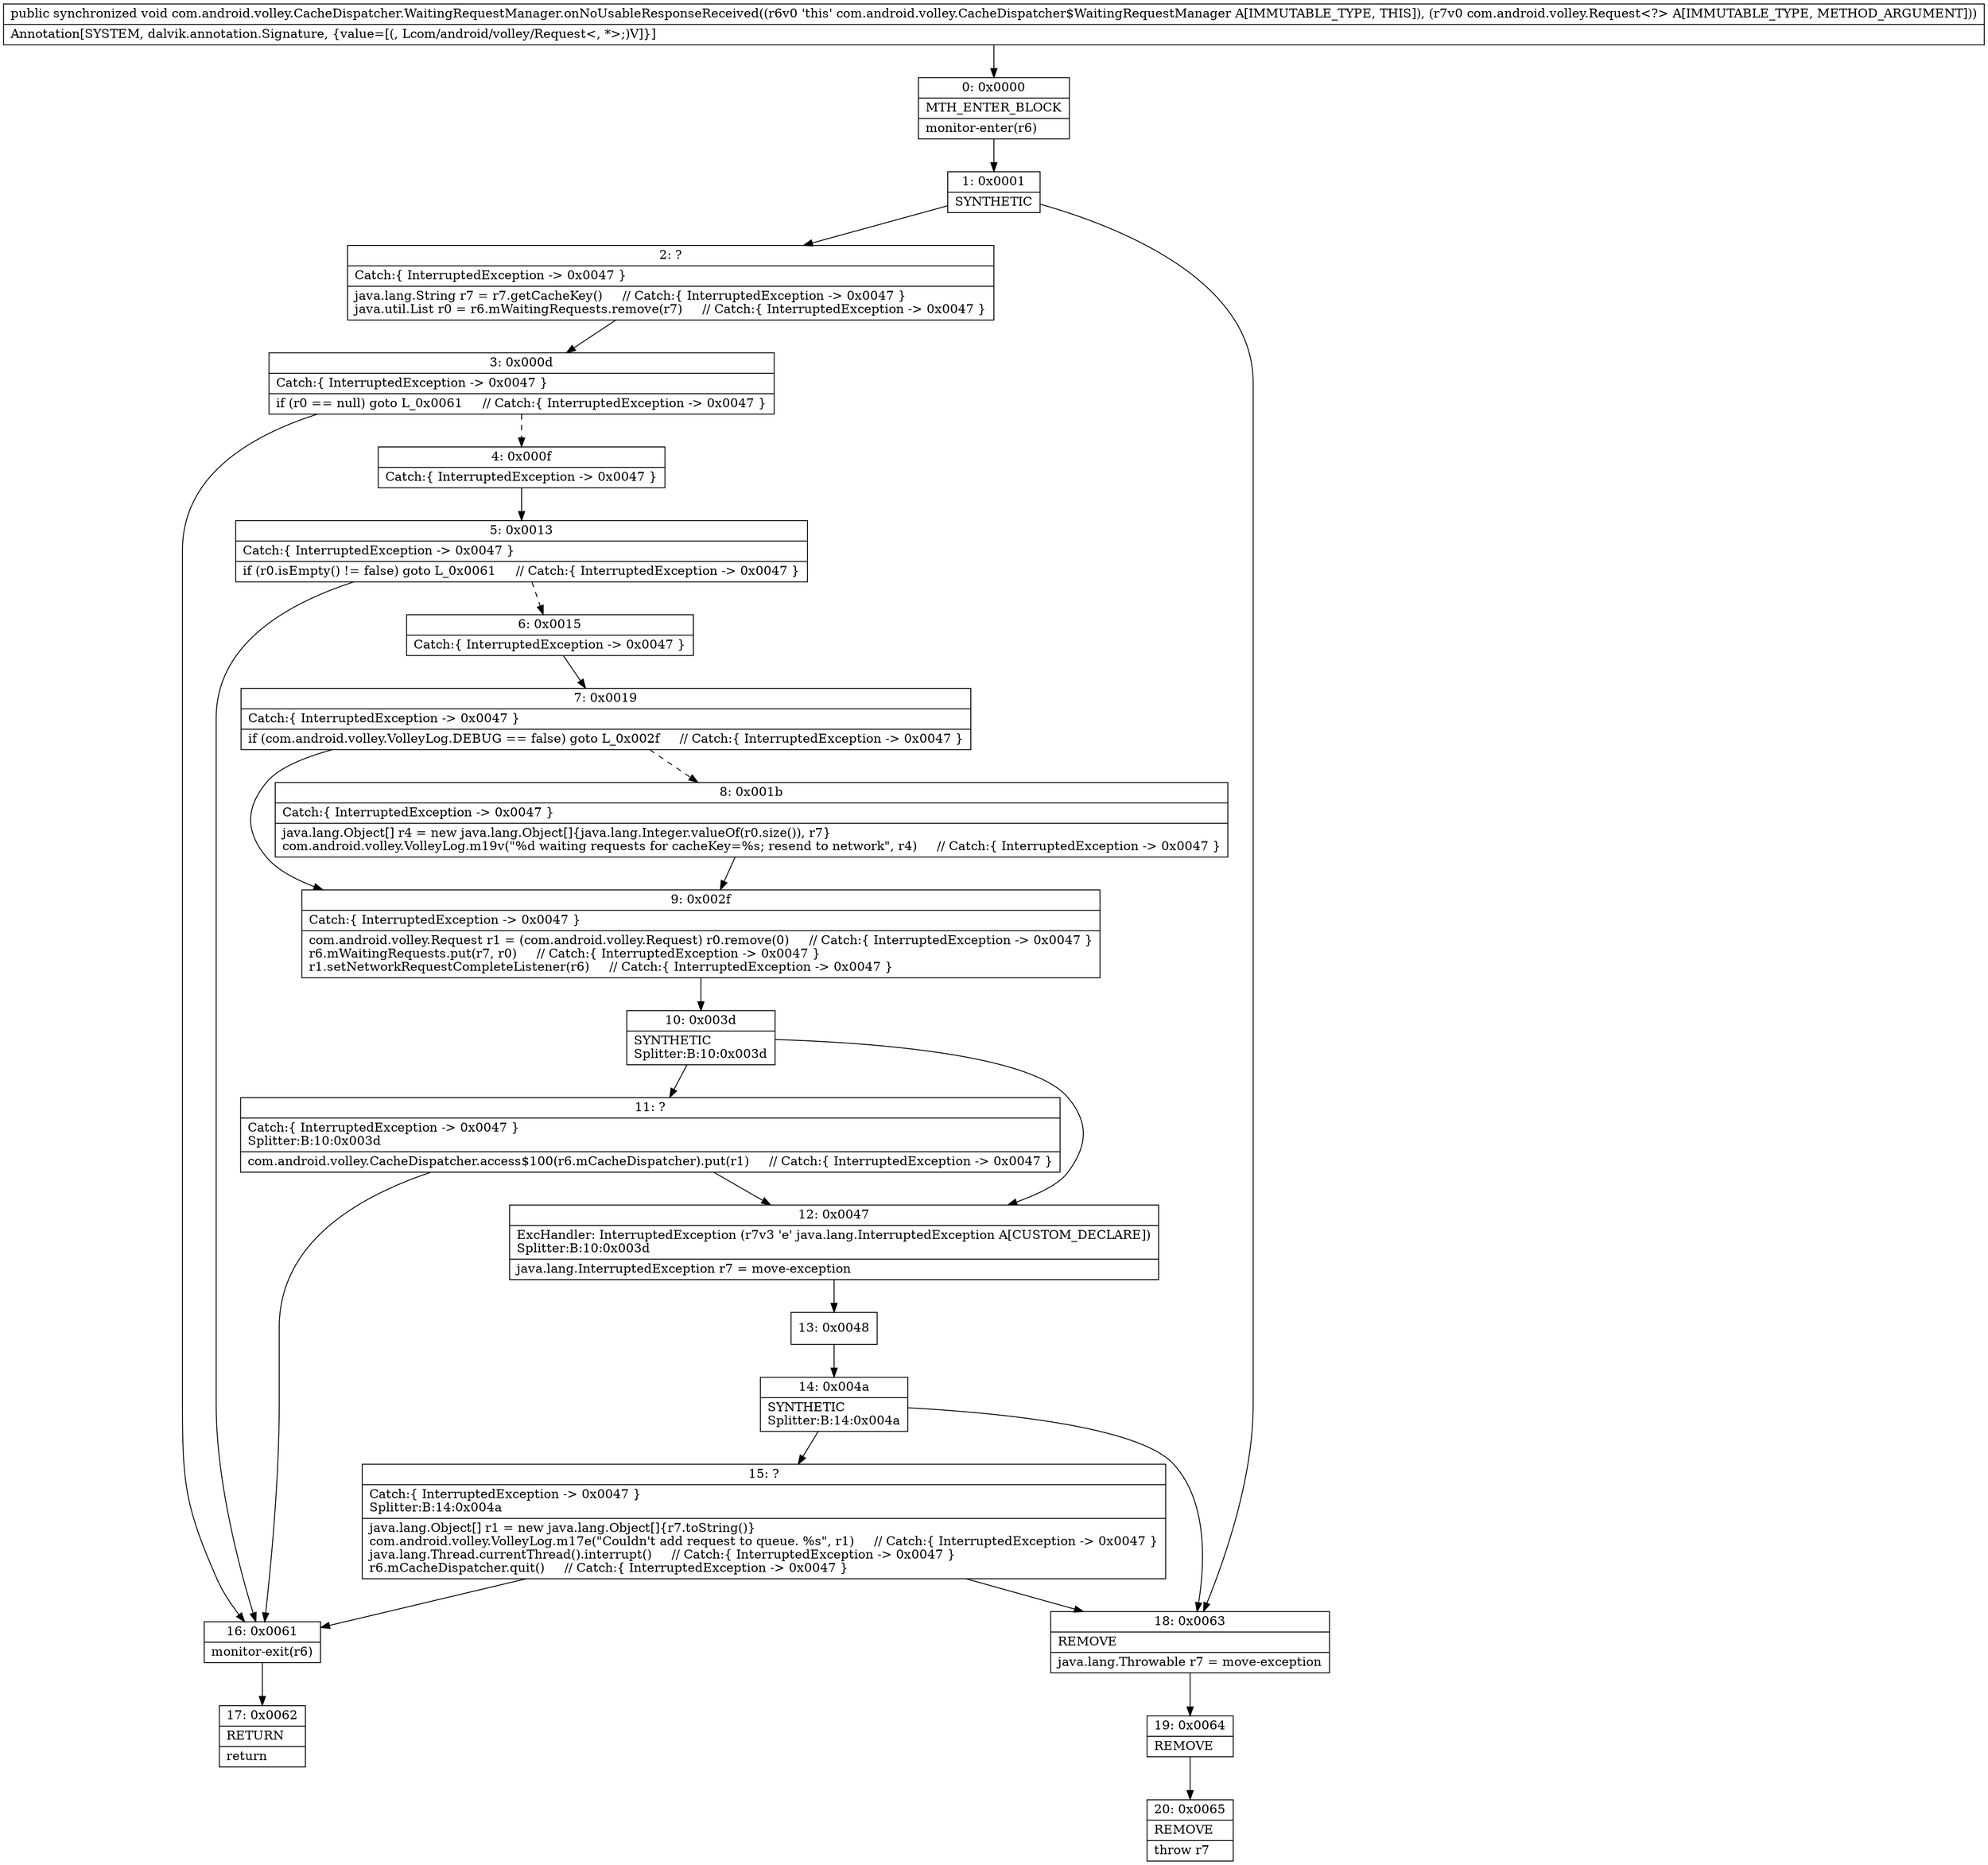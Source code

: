 digraph "CFG forcom.android.volley.CacheDispatcher.WaitingRequestManager.onNoUsableResponseReceived(Lcom\/android\/volley\/Request;)V" {
Node_0 [shape=record,label="{0\:\ 0x0000|MTH_ENTER_BLOCK\l|monitor\-enter(r6)\l}"];
Node_1 [shape=record,label="{1\:\ 0x0001|SYNTHETIC\l}"];
Node_2 [shape=record,label="{2\:\ ?|Catch:\{ InterruptedException \-\> 0x0047 \}\l|java.lang.String r7 = r7.getCacheKey()     \/\/ Catch:\{ InterruptedException \-\> 0x0047 \}\ljava.util.List r0 = r6.mWaitingRequests.remove(r7)     \/\/ Catch:\{ InterruptedException \-\> 0x0047 \}\l}"];
Node_3 [shape=record,label="{3\:\ 0x000d|Catch:\{ InterruptedException \-\> 0x0047 \}\l|if (r0 == null) goto L_0x0061     \/\/ Catch:\{ InterruptedException \-\> 0x0047 \}\l}"];
Node_4 [shape=record,label="{4\:\ 0x000f|Catch:\{ InterruptedException \-\> 0x0047 \}\l}"];
Node_5 [shape=record,label="{5\:\ 0x0013|Catch:\{ InterruptedException \-\> 0x0047 \}\l|if (r0.isEmpty() != false) goto L_0x0061     \/\/ Catch:\{ InterruptedException \-\> 0x0047 \}\l}"];
Node_6 [shape=record,label="{6\:\ 0x0015|Catch:\{ InterruptedException \-\> 0x0047 \}\l}"];
Node_7 [shape=record,label="{7\:\ 0x0019|Catch:\{ InterruptedException \-\> 0x0047 \}\l|if (com.android.volley.VolleyLog.DEBUG == false) goto L_0x002f     \/\/ Catch:\{ InterruptedException \-\> 0x0047 \}\l}"];
Node_8 [shape=record,label="{8\:\ 0x001b|Catch:\{ InterruptedException \-\> 0x0047 \}\l|java.lang.Object[] r4 = new java.lang.Object[]\{java.lang.Integer.valueOf(r0.size()), r7\}\lcom.android.volley.VolleyLog.m19v(\"%d waiting requests for cacheKey=%s; resend to network\", r4)     \/\/ Catch:\{ InterruptedException \-\> 0x0047 \}\l}"];
Node_9 [shape=record,label="{9\:\ 0x002f|Catch:\{ InterruptedException \-\> 0x0047 \}\l|com.android.volley.Request r1 = (com.android.volley.Request) r0.remove(0)     \/\/ Catch:\{ InterruptedException \-\> 0x0047 \}\lr6.mWaitingRequests.put(r7, r0)     \/\/ Catch:\{ InterruptedException \-\> 0x0047 \}\lr1.setNetworkRequestCompleteListener(r6)     \/\/ Catch:\{ InterruptedException \-\> 0x0047 \}\l}"];
Node_10 [shape=record,label="{10\:\ 0x003d|SYNTHETIC\lSplitter:B:10:0x003d\l}"];
Node_11 [shape=record,label="{11\:\ ?|Catch:\{ InterruptedException \-\> 0x0047 \}\lSplitter:B:10:0x003d\l|com.android.volley.CacheDispatcher.access$100(r6.mCacheDispatcher).put(r1)     \/\/ Catch:\{ InterruptedException \-\> 0x0047 \}\l}"];
Node_12 [shape=record,label="{12\:\ 0x0047|ExcHandler: InterruptedException (r7v3 'e' java.lang.InterruptedException A[CUSTOM_DECLARE])\lSplitter:B:10:0x003d\l|java.lang.InterruptedException r7 = move\-exception\l}"];
Node_13 [shape=record,label="{13\:\ 0x0048}"];
Node_14 [shape=record,label="{14\:\ 0x004a|SYNTHETIC\lSplitter:B:14:0x004a\l}"];
Node_15 [shape=record,label="{15\:\ ?|Catch:\{ InterruptedException \-\> 0x0047 \}\lSplitter:B:14:0x004a\l|java.lang.Object[] r1 = new java.lang.Object[]\{r7.toString()\}\lcom.android.volley.VolleyLog.m17e(\"Couldn't add request to queue. %s\", r1)     \/\/ Catch:\{ InterruptedException \-\> 0x0047 \}\ljava.lang.Thread.currentThread().interrupt()     \/\/ Catch:\{ InterruptedException \-\> 0x0047 \}\lr6.mCacheDispatcher.quit()     \/\/ Catch:\{ InterruptedException \-\> 0x0047 \}\l}"];
Node_16 [shape=record,label="{16\:\ 0x0061|monitor\-exit(r6)\l}"];
Node_17 [shape=record,label="{17\:\ 0x0062|RETURN\l|return\l}"];
Node_18 [shape=record,label="{18\:\ 0x0063|REMOVE\l|java.lang.Throwable r7 = move\-exception\l}"];
Node_19 [shape=record,label="{19\:\ 0x0064|REMOVE\l}"];
Node_20 [shape=record,label="{20\:\ 0x0065|REMOVE\l|throw r7\l}"];
MethodNode[shape=record,label="{public synchronized void com.android.volley.CacheDispatcher.WaitingRequestManager.onNoUsableResponseReceived((r6v0 'this' com.android.volley.CacheDispatcher$WaitingRequestManager A[IMMUTABLE_TYPE, THIS]), (r7v0 com.android.volley.Request\<?\> A[IMMUTABLE_TYPE, METHOD_ARGUMENT]))  | Annotation[SYSTEM, dalvik.annotation.Signature, \{value=[(, Lcom\/android\/volley\/Request\<, *\>;)V]\}]\l}"];
MethodNode -> Node_0;
Node_0 -> Node_1;
Node_1 -> Node_2;
Node_1 -> Node_18;
Node_2 -> Node_3;
Node_3 -> Node_4[style=dashed];
Node_3 -> Node_16;
Node_4 -> Node_5;
Node_5 -> Node_6[style=dashed];
Node_5 -> Node_16;
Node_6 -> Node_7;
Node_7 -> Node_8[style=dashed];
Node_7 -> Node_9;
Node_8 -> Node_9;
Node_9 -> Node_10;
Node_10 -> Node_11;
Node_10 -> Node_12;
Node_11 -> Node_12;
Node_11 -> Node_16;
Node_12 -> Node_13;
Node_13 -> Node_14;
Node_14 -> Node_15;
Node_14 -> Node_18;
Node_15 -> Node_16;
Node_15 -> Node_18;
Node_16 -> Node_17;
Node_18 -> Node_19;
Node_19 -> Node_20;
}

